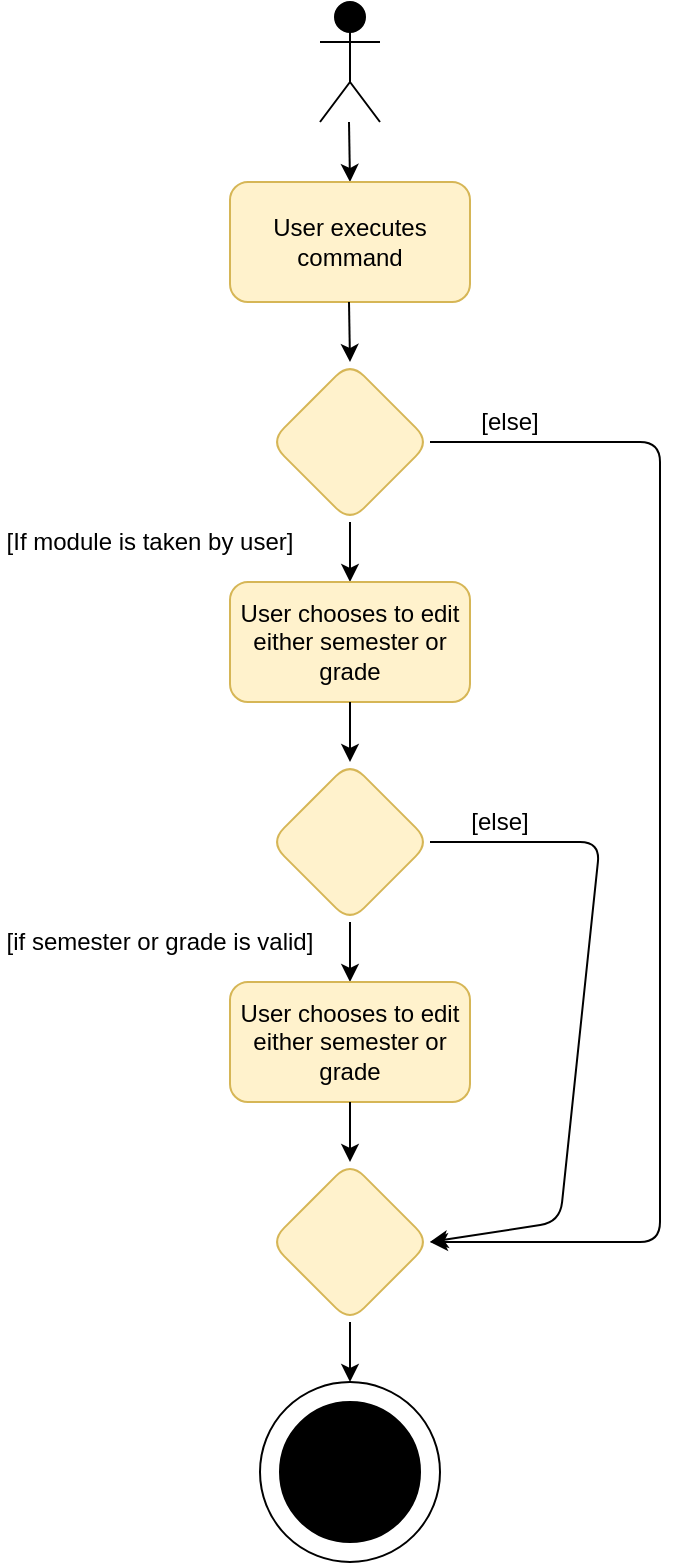 <mxfile version="13.8.0" type="device"><diagram id="kgpKYQtTHZ0yAKxKKP6v" name="Page-1"><mxGraphModel dx="1038" dy="580" grid="1" gridSize="10" guides="1" tooltips="1" connect="1" arrows="1" fold="1" page="1" pageScale="1" pageWidth="850" pageHeight="1100" math="0" shadow="0"><root><mxCell id="0"/><mxCell id="1" parent="0"/><mxCell id="OnR6e8RpPz7xxEOwktSX-1" value="" style="shape=umlActor;verticalLabelPosition=bottom;verticalAlign=top;html=1;outlineConnect=0;fillColor=#000000;" vertex="1" parent="1"><mxGeometry x="390" y="20" width="30" height="60" as="geometry"/></mxCell><mxCell id="OnR6e8RpPz7xxEOwktSX-2" value="" style="endArrow=classic;html=1;" edge="1" parent="1"><mxGeometry width="50" height="50" relative="1" as="geometry"><mxPoint x="404.5" y="80" as="sourcePoint"/><mxPoint x="405" y="110" as="targetPoint"/></mxGeometry></mxCell><mxCell id="OnR6e8RpPz7xxEOwktSX-3" value="User executes command" style="rounded=1;whiteSpace=wrap;html=1;fillColor=#fff2cc;strokeColor=#d6b656;" vertex="1" parent="1"><mxGeometry x="345" y="110" width="120" height="60" as="geometry"/></mxCell><mxCell id="OnR6e8RpPz7xxEOwktSX-4" value="" style="rhombus;whiteSpace=wrap;html=1;fillColor=#fff2cc;strokeColor=#d6b656;rounded=1;" vertex="1" parent="1"><mxGeometry x="365" y="200" width="80" height="80" as="geometry"/></mxCell><mxCell id="OnR6e8RpPz7xxEOwktSX-5" value="" style="endArrow=classic;html=1;" edge="1" parent="1"><mxGeometry width="50" height="50" relative="1" as="geometry"><mxPoint x="404.5" y="170" as="sourcePoint"/><mxPoint x="405" y="200" as="targetPoint"/></mxGeometry></mxCell><mxCell id="OnR6e8RpPz7xxEOwktSX-6" value="" style="endArrow=classic;html=1;exitX=0.5;exitY=1;exitDx=0;exitDy=0;" edge="1" parent="1" source="OnR6e8RpPz7xxEOwktSX-4"><mxGeometry width="50" height="50" relative="1" as="geometry"><mxPoint x="400" y="470" as="sourcePoint"/><mxPoint x="405" y="310" as="targetPoint"/></mxGeometry></mxCell><mxCell id="OnR6e8RpPz7xxEOwktSX-7" value="User chooses to edit either semester or grade" style="rounded=1;whiteSpace=wrap;html=1;fillColor=#fff2cc;strokeColor=#d6b656;" vertex="1" parent="1"><mxGeometry x="345" y="310" width="120" height="60" as="geometry"/></mxCell><mxCell id="OnR6e8RpPz7xxEOwktSX-8" value="[If module is taken by user]" style="text;html=1;strokeColor=none;fillColor=none;align=center;verticalAlign=middle;whiteSpace=wrap;rounded=0;" vertex="1" parent="1"><mxGeometry x="230" y="280" width="150" height="20" as="geometry"/></mxCell><mxCell id="OnR6e8RpPz7xxEOwktSX-9" value="" style="rhombus;whiteSpace=wrap;html=1;fillColor=#fff2cc;strokeColor=#d6b656;rounded=1;" vertex="1" parent="1"><mxGeometry x="365" y="400" width="80" height="80" as="geometry"/></mxCell><mxCell id="OnR6e8RpPz7xxEOwktSX-10" value="" style="endArrow=classic;html=1;exitX=0.5;exitY=1;exitDx=0;exitDy=0;" edge="1" parent="1" source="OnR6e8RpPz7xxEOwktSX-9"><mxGeometry width="50" height="50" relative="1" as="geometry"><mxPoint x="400" y="670" as="sourcePoint"/><mxPoint x="405" y="510" as="targetPoint"/></mxGeometry></mxCell><mxCell id="OnR6e8RpPz7xxEOwktSX-11" value="" style="endArrow=classic;html=1;exitX=0.5;exitY=1;exitDx=0;exitDy=0;entryX=0.5;entryY=0;entryDx=0;entryDy=0;" edge="1" parent="1" source="OnR6e8RpPz7xxEOwktSX-7" target="OnR6e8RpPz7xxEOwktSX-9"><mxGeometry width="50" height="50" relative="1" as="geometry"><mxPoint x="400" y="410" as="sourcePoint"/><mxPoint x="450" y="360" as="targetPoint"/></mxGeometry></mxCell><mxCell id="OnR6e8RpPz7xxEOwktSX-12" value="User chooses to edit either semester or grade" style="rounded=1;whiteSpace=wrap;html=1;fillColor=#fff2cc;strokeColor=#d6b656;" vertex="1" parent="1"><mxGeometry x="345" y="510" width="120" height="60" as="geometry"/></mxCell><mxCell id="OnR6e8RpPz7xxEOwktSX-13" value="" style="endArrow=classic;html=1;exitX=0.5;exitY=1;exitDx=0;exitDy=0;entryX=0.5;entryY=0;entryDx=0;entryDy=0;" edge="1" parent="1" source="OnR6e8RpPz7xxEOwktSX-12"><mxGeometry width="50" height="50" relative="1" as="geometry"><mxPoint x="400" y="610" as="sourcePoint"/><mxPoint x="405" y="600" as="targetPoint"/></mxGeometry></mxCell><mxCell id="OnR6e8RpPz7xxEOwktSX-14" value="[if semester or grade is valid]" style="text;html=1;strokeColor=none;fillColor=none;align=center;verticalAlign=middle;whiteSpace=wrap;rounded=0;" vertex="1" parent="1"><mxGeometry x="230" y="480" width="160" height="20" as="geometry"/></mxCell><mxCell id="OnR6e8RpPz7xxEOwktSX-15" value="" style="rhombus;whiteSpace=wrap;html=1;fillColor=#fff2cc;strokeColor=#d6b656;rounded=1;" vertex="1" parent="1"><mxGeometry x="365" y="600" width="80" height="80" as="geometry"/></mxCell><mxCell id="OnR6e8RpPz7xxEOwktSX-16" value="" style="endArrow=classic;html=1;exitX=0.5;exitY=1;exitDx=0;exitDy=0;" edge="1" parent="1" source="OnR6e8RpPz7xxEOwktSX-15"><mxGeometry width="50" height="50" relative="1" as="geometry"><mxPoint x="400" y="870" as="sourcePoint"/><mxPoint x="405" y="710" as="targetPoint"/></mxGeometry></mxCell><mxCell id="OnR6e8RpPz7xxEOwktSX-18" value="" style="ellipse;whiteSpace=wrap;html=1;aspect=fixed;rounded=1;" vertex="1" parent="1"><mxGeometry x="360" y="710" width="90" height="90" as="geometry"/></mxCell><mxCell id="OnR6e8RpPz7xxEOwktSX-17" value="" style="ellipse;whiteSpace=wrap;html=1;aspect=fixed;rounded=1;fillColor=#000000;" vertex="1" parent="1"><mxGeometry x="370" y="720" width="70" height="70" as="geometry"/></mxCell><mxCell id="OnR6e8RpPz7xxEOwktSX-20" value="" style="endArrow=classic;html=1;entryX=1;entryY=0.5;entryDx=0;entryDy=0;" edge="1" parent="1" target="OnR6e8RpPz7xxEOwktSX-15"><mxGeometry width="50" height="50" relative="1" as="geometry"><mxPoint x="445" y="240" as="sourcePoint"/><mxPoint x="600" y="240" as="targetPoint"/><Array as="points"><mxPoint x="560" y="240"/><mxPoint x="560" y="640"/></Array></mxGeometry></mxCell><mxCell id="OnR6e8RpPz7xxEOwktSX-21" value="" style="endArrow=classic;html=1;exitX=1;exitY=0.5;exitDx=0;exitDy=0;entryX=1;entryY=0.5;entryDx=0;entryDy=0;" edge="1" parent="1" source="OnR6e8RpPz7xxEOwktSX-9" target="OnR6e8RpPz7xxEOwktSX-15"><mxGeometry width="50" height="50" relative="1" as="geometry"><mxPoint x="400" y="440" as="sourcePoint"/><mxPoint x="450" y="390" as="targetPoint"/><Array as="points"><mxPoint x="530" y="440"/><mxPoint x="510" y="630"/></Array></mxGeometry></mxCell><mxCell id="OnR6e8RpPz7xxEOwktSX-22" value="[else]" style="text;html=1;strokeColor=none;fillColor=none;align=center;verticalAlign=middle;whiteSpace=wrap;rounded=0;" vertex="1" parent="1"><mxGeometry x="460" y="220" width="50" height="20" as="geometry"/></mxCell><mxCell id="OnR6e8RpPz7xxEOwktSX-23" value="[else]" style="text;html=1;strokeColor=none;fillColor=none;align=center;verticalAlign=middle;whiteSpace=wrap;rounded=0;" vertex="1" parent="1"><mxGeometry x="450" y="420" width="60" height="20" as="geometry"/></mxCell></root></mxGraphModel></diagram></mxfile>